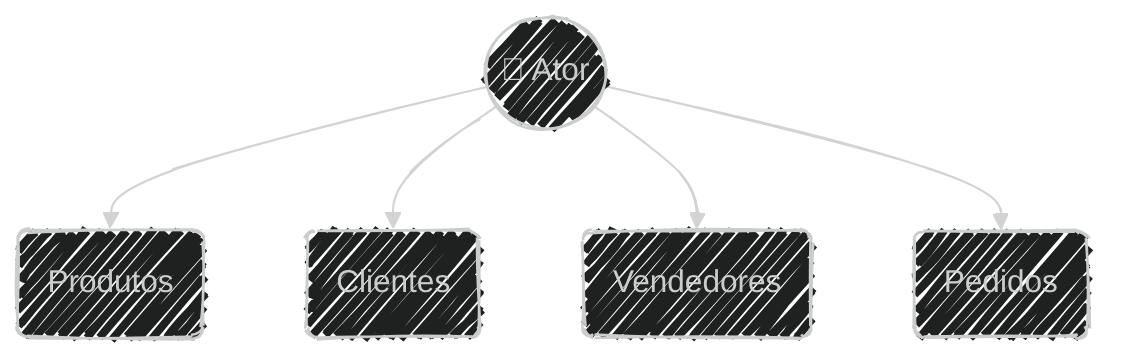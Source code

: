 ---
config: 
    theme: dark
    look: handDrawn
    title: Análise de requisitos (realidade)
---

flowchart TD
    actor@{shape: circle, label: "👤 Ator"}
    uc-produtos@{shape: rounded, label: "Produtos"}
    uc-clientes@{shape: rounded, label: "Clientes"}
    uc-vendedores@{shape: rounded, label: "Vendedores"}
    uc-pedidos@{shape: rounded, label: "Pedidos"}

    actor --> uc-produtos
    actor --> uc-clientes
    actor --> uc-vendedores
    actor --> uc-pedidos

    %% O mermaid não possui representações para diagramas de casos de uso.
    %% 'circle' simula o ator
    %% 'rounded' simula o caso de uso